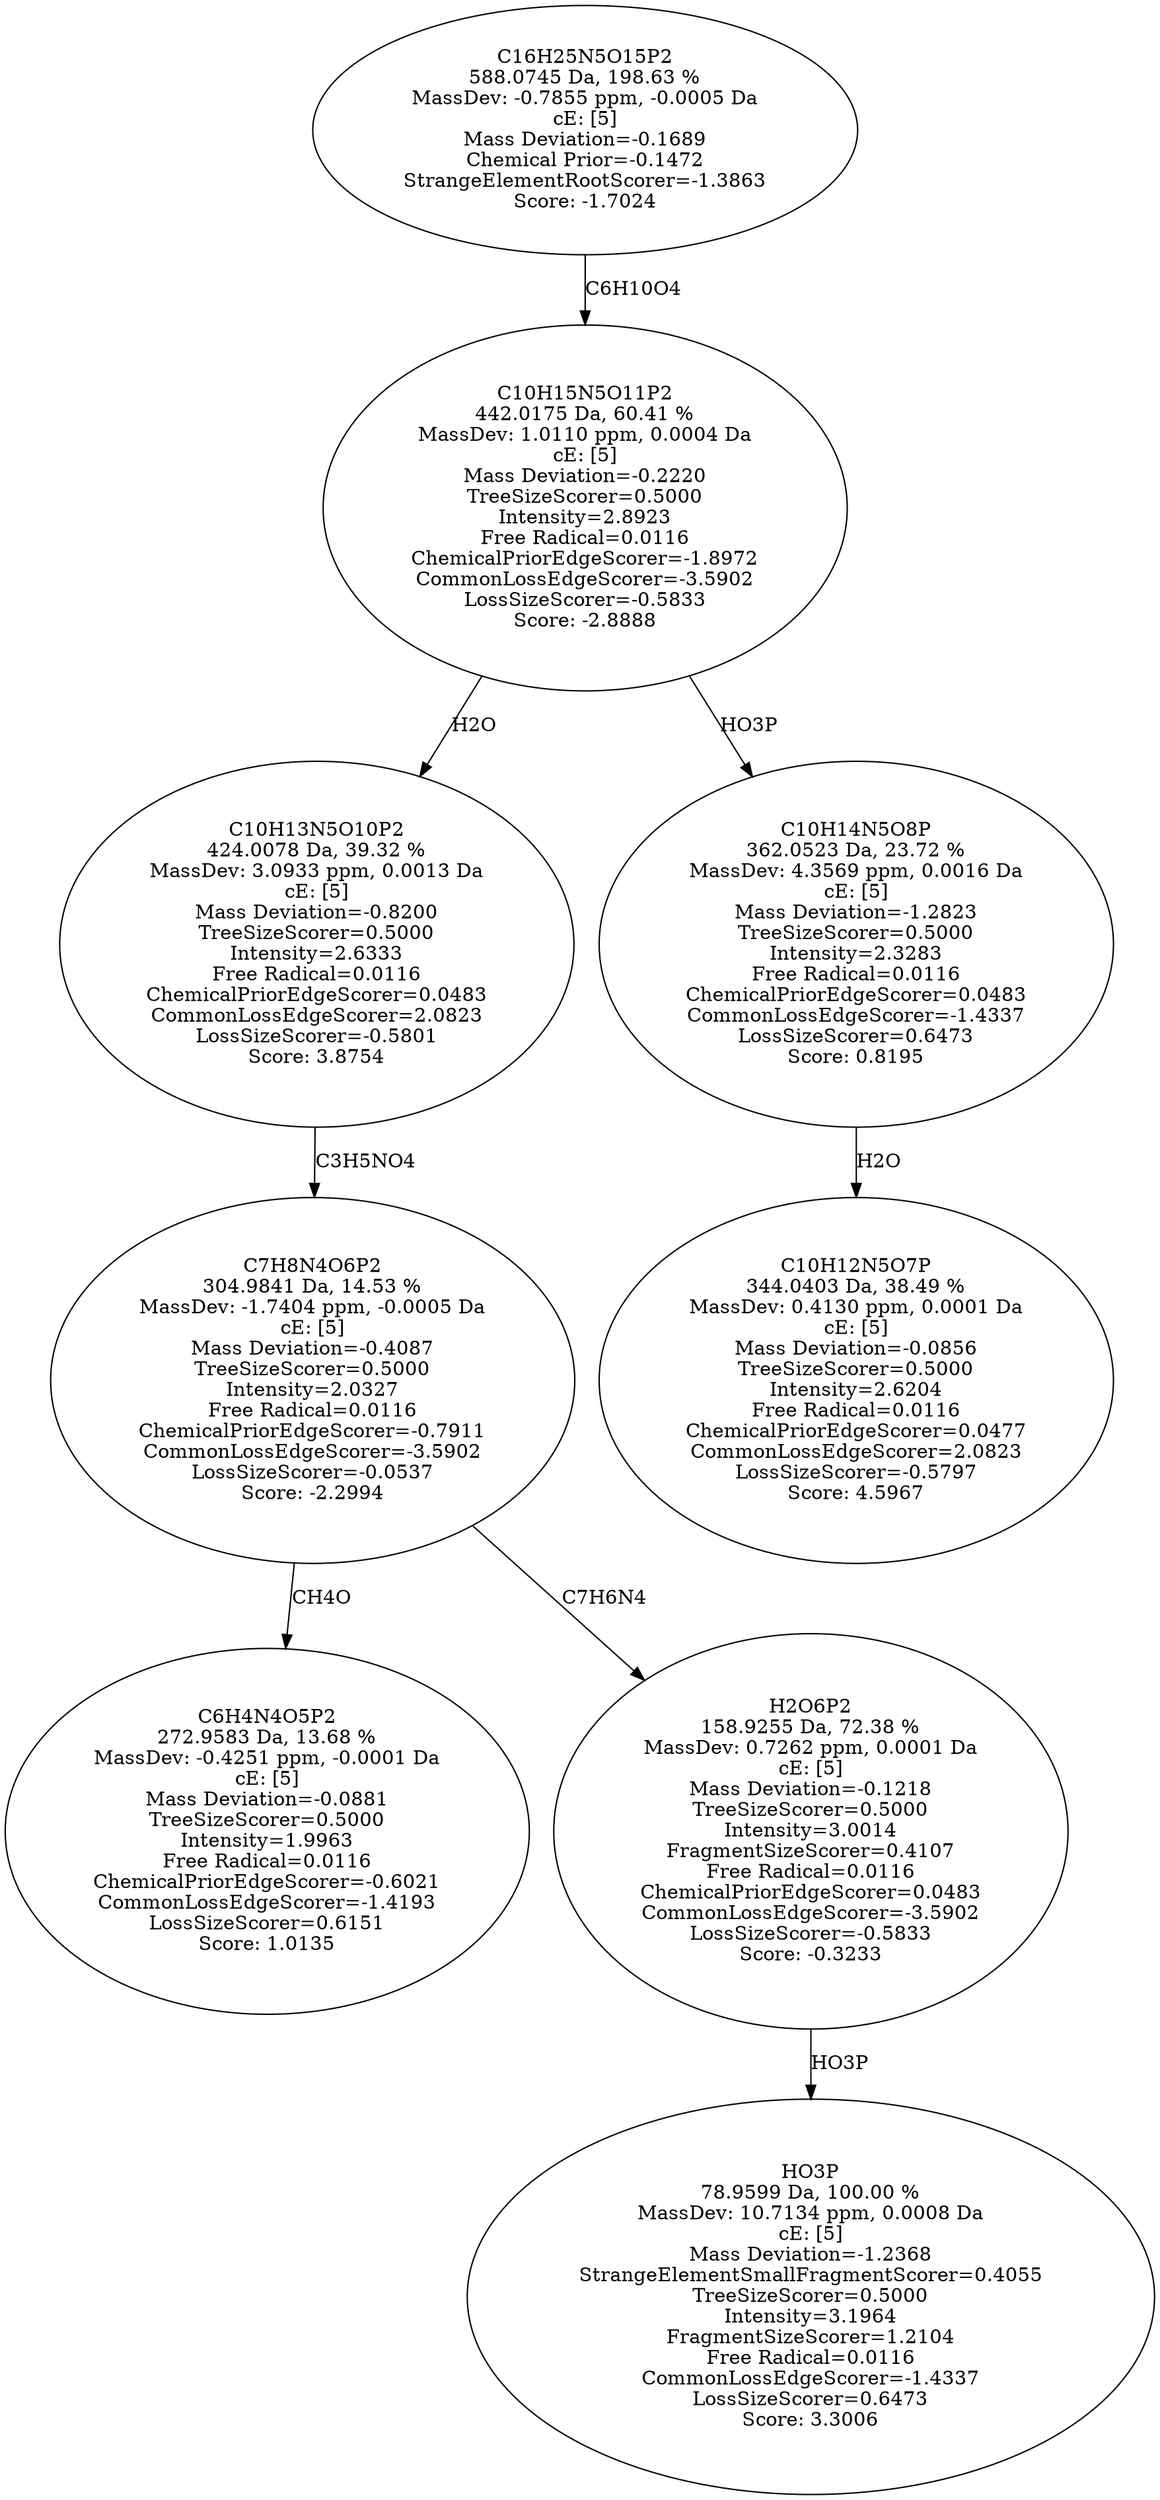 strict digraph {
v1 [label="C6H4N4O5P2\n272.9583 Da, 13.68 %\nMassDev: -0.4251 ppm, -0.0001 Da\ncE: [5]\nMass Deviation=-0.0881\nTreeSizeScorer=0.5000\nIntensity=1.9963\nFree Radical=0.0116\nChemicalPriorEdgeScorer=-0.6021\nCommonLossEdgeScorer=-1.4193\nLossSizeScorer=0.6151\nScore: 1.0135"];
v2 [label="HO3P\n78.9599 Da, 100.00 %\nMassDev: 10.7134 ppm, 0.0008 Da\ncE: [5]\nMass Deviation=-1.2368\nStrangeElementSmallFragmentScorer=0.4055\nTreeSizeScorer=0.5000\nIntensity=3.1964\nFragmentSizeScorer=1.2104\nFree Radical=0.0116\nCommonLossEdgeScorer=-1.4337\nLossSizeScorer=0.6473\nScore: 3.3006"];
v3 [label="H2O6P2\n158.9255 Da, 72.38 %\nMassDev: 0.7262 ppm, 0.0001 Da\ncE: [5]\nMass Deviation=-0.1218\nTreeSizeScorer=0.5000\nIntensity=3.0014\nFragmentSizeScorer=0.4107\nFree Radical=0.0116\nChemicalPriorEdgeScorer=0.0483\nCommonLossEdgeScorer=-3.5902\nLossSizeScorer=-0.5833\nScore: -0.3233"];
v4 [label="C7H8N4O6P2\n304.9841 Da, 14.53 %\nMassDev: -1.7404 ppm, -0.0005 Da\ncE: [5]\nMass Deviation=-0.4087\nTreeSizeScorer=0.5000\nIntensity=2.0327\nFree Radical=0.0116\nChemicalPriorEdgeScorer=-0.7911\nCommonLossEdgeScorer=-3.5902\nLossSizeScorer=-0.0537\nScore: -2.2994"];
v5 [label="C10H13N5O10P2\n424.0078 Da, 39.32 %\nMassDev: 3.0933 ppm, 0.0013 Da\ncE: [5]\nMass Deviation=-0.8200\nTreeSizeScorer=0.5000\nIntensity=2.6333\nFree Radical=0.0116\nChemicalPriorEdgeScorer=0.0483\nCommonLossEdgeScorer=2.0823\nLossSizeScorer=-0.5801\nScore: 3.8754"];
v6 [label="C10H12N5O7P\n344.0403 Da, 38.49 %\nMassDev: 0.4130 ppm, 0.0001 Da\ncE: [5]\nMass Deviation=-0.0856\nTreeSizeScorer=0.5000\nIntensity=2.6204\nFree Radical=0.0116\nChemicalPriorEdgeScorer=0.0477\nCommonLossEdgeScorer=2.0823\nLossSizeScorer=-0.5797\nScore: 4.5967"];
v7 [label="C10H14N5O8P\n362.0523 Da, 23.72 %\nMassDev: 4.3569 ppm, 0.0016 Da\ncE: [5]\nMass Deviation=-1.2823\nTreeSizeScorer=0.5000\nIntensity=2.3283\nFree Radical=0.0116\nChemicalPriorEdgeScorer=0.0483\nCommonLossEdgeScorer=-1.4337\nLossSizeScorer=0.6473\nScore: 0.8195"];
v8 [label="C10H15N5O11P2\n442.0175 Da, 60.41 %\nMassDev: 1.0110 ppm, 0.0004 Da\ncE: [5]\nMass Deviation=-0.2220\nTreeSizeScorer=0.5000\nIntensity=2.8923\nFree Radical=0.0116\nChemicalPriorEdgeScorer=-1.8972\nCommonLossEdgeScorer=-3.5902\nLossSizeScorer=-0.5833\nScore: -2.8888"];
v9 [label="C16H25N5O15P2\n588.0745 Da, 198.63 %\nMassDev: -0.7855 ppm, -0.0005 Da\ncE: [5]\nMass Deviation=-0.1689\nChemical Prior=-0.1472\nStrangeElementRootScorer=-1.3863\nScore: -1.7024"];
v4 -> v1 [label="CH4O"];
v3 -> v2 [label="HO3P"];
v4 -> v3 [label="C7H6N4"];
v5 -> v4 [label="C3H5NO4"];
v8 -> v5 [label="H2O"];
v7 -> v6 [label="H2O"];
v8 -> v7 [label="HO3P"];
v9 -> v8 [label="C6H10O4"];
}